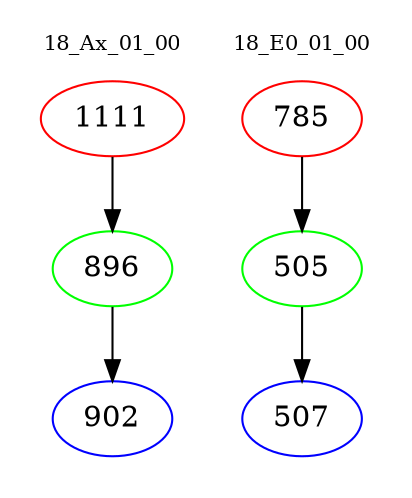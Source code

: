 digraph{
subgraph cluster_0 {
color = white
label = "18_Ax_01_00";
fontsize=10;
T0_1111 [label="1111", color="red"]
T0_1111 -> T0_896 [color="black"]
T0_896 [label="896", color="green"]
T0_896 -> T0_902 [color="black"]
T0_902 [label="902", color="blue"]
}
subgraph cluster_1 {
color = white
label = "18_E0_01_00";
fontsize=10;
T1_785 [label="785", color="red"]
T1_785 -> T1_505 [color="black"]
T1_505 [label="505", color="green"]
T1_505 -> T1_507 [color="black"]
T1_507 [label="507", color="blue"]
}
}
